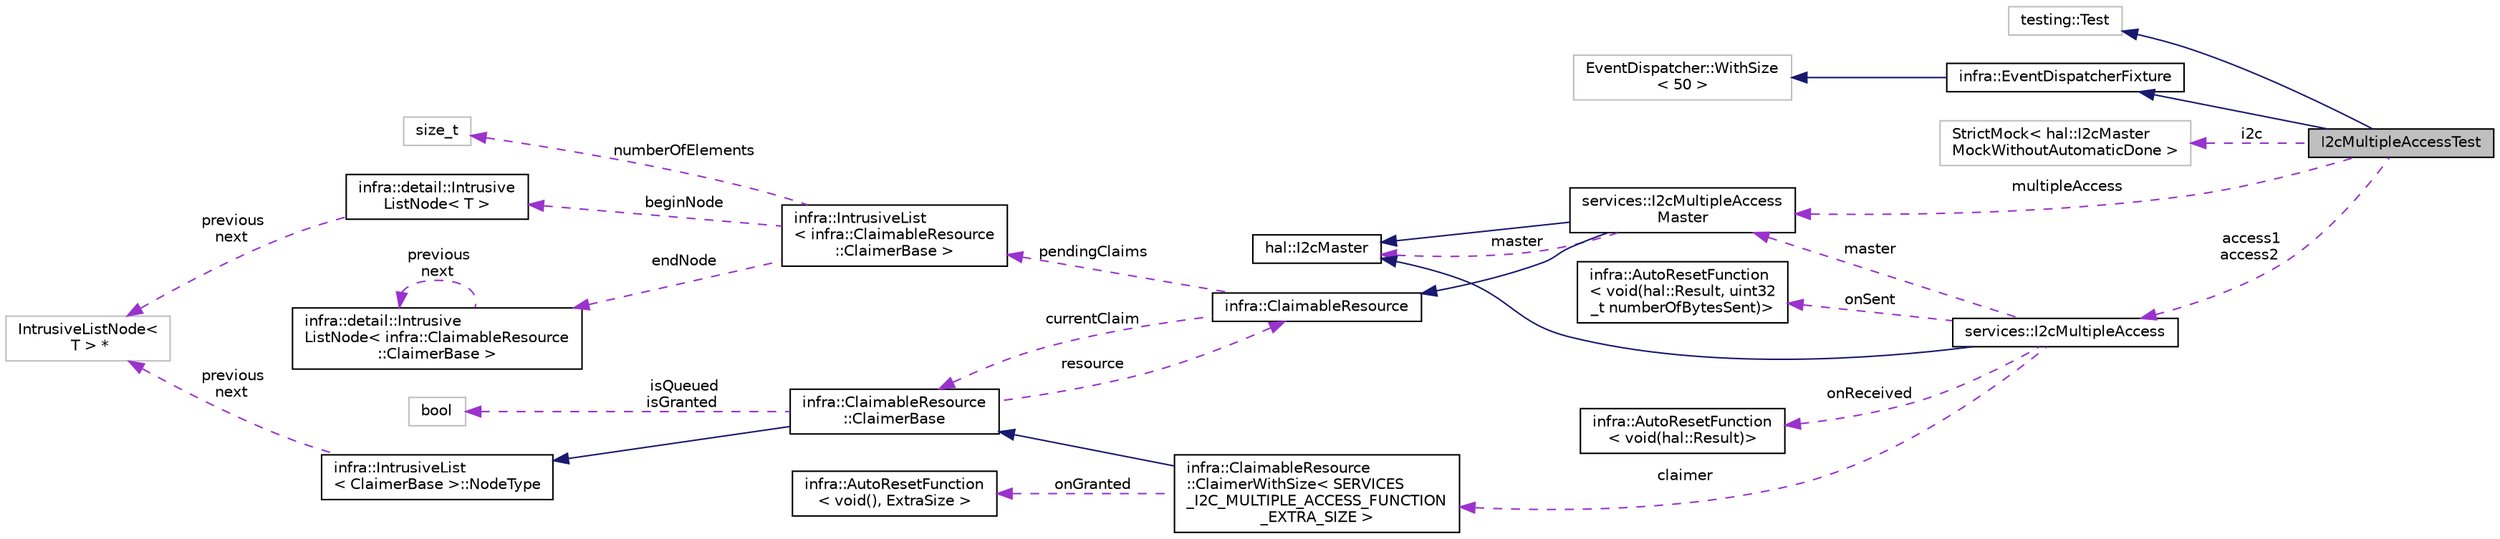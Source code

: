 digraph "I2cMultipleAccessTest"
{
 // INTERACTIVE_SVG=YES
  edge [fontname="Helvetica",fontsize="10",labelfontname="Helvetica",labelfontsize="10"];
  node [fontname="Helvetica",fontsize="10",shape=record];
  rankdir="LR";
  Node4 [label="I2cMultipleAccessTest",height=0.2,width=0.4,color="black", fillcolor="grey75", style="filled", fontcolor="black"];
  Node5 -> Node4 [dir="back",color="midnightblue",fontsize="10",style="solid",fontname="Helvetica"];
  Node5 [label="testing::Test",height=0.2,width=0.4,color="grey75", fillcolor="white", style="filled"];
  Node6 -> Node4 [dir="back",color="midnightblue",fontsize="10",style="solid",fontname="Helvetica"];
  Node6 [label="infra::EventDispatcherFixture",height=0.2,width=0.4,color="black", fillcolor="white", style="filled",URL="$dd/df4/classinfra_1_1_event_dispatcher_fixture.html"];
  Node7 -> Node6 [dir="back",color="midnightblue",fontsize="10",style="solid",fontname="Helvetica"];
  Node7 [label="EventDispatcher::WithSize\l\< 50 \>",height=0.2,width=0.4,color="grey75", fillcolor="white", style="filled"];
  Node8 -> Node4 [dir="back",color="darkorchid3",fontsize="10",style="dashed",label=" i2c" ,fontname="Helvetica"];
  Node8 [label="StrictMock\< hal::I2cMaster\lMockWithoutAutomaticDone \>",height=0.2,width=0.4,color="grey75", fillcolor="white", style="filled"];
  Node9 -> Node4 [dir="back",color="darkorchid3",fontsize="10",style="dashed",label=" multipleAccess" ,fontname="Helvetica"];
  Node9 [label="services::I2cMultipleAccess\lMaster",height=0.2,width=0.4,color="black", fillcolor="white", style="filled",URL="$de/d17/classservices_1_1_i2c_multiple_access_master.html"];
  Node10 -> Node9 [dir="back",color="midnightblue",fontsize="10",style="solid",fontname="Helvetica"];
  Node10 [label="hal::I2cMaster",height=0.2,width=0.4,color="black", fillcolor="white", style="filled",URL="$df/d85/classhal_1_1_i2c_master.html"];
  Node11 -> Node9 [dir="back",color="midnightblue",fontsize="10",style="solid",fontname="Helvetica"];
  Node11 [label="infra::ClaimableResource",height=0.2,width=0.4,color="black", fillcolor="white", style="filled",URL="$d0/d93/classinfra_1_1_claimable_resource.html"];
  Node12 -> Node11 [dir="back",color="darkorchid3",fontsize="10",style="dashed",label=" currentClaim" ,fontname="Helvetica"];
  Node12 [label="infra::ClaimableResource\l::ClaimerBase",height=0.2,width=0.4,color="black", fillcolor="white", style="filled",URL="$da/d20/classinfra_1_1_claimable_resource_1_1_claimer_base.html"];
  Node13 -> Node12 [dir="back",color="midnightblue",fontsize="10",style="solid",fontname="Helvetica"];
  Node13 [label="infra::IntrusiveList\l\< ClaimerBase \>::NodeType",height=0.2,width=0.4,color="black", fillcolor="white", style="filled",URL="$d7/da5/classinfra_1_1detail_1_1_intrusive_list_node.html"];
  Node14 -> Node13 [dir="back",color="darkorchid3",fontsize="10",style="dashed",label=" previous\nnext" ,fontname="Helvetica"];
  Node14 [label="IntrusiveListNode\<\l T \> *",height=0.2,width=0.4,color="grey75", fillcolor="white", style="filled"];
  Node11 -> Node12 [dir="back",color="darkorchid3",fontsize="10",style="dashed",label=" resource" ,fontname="Helvetica"];
  Node15 -> Node12 [dir="back",color="darkorchid3",fontsize="10",style="dashed",label=" isQueued\nisGranted" ,fontname="Helvetica"];
  Node15 [label="bool",height=0.2,width=0.4,color="grey75", fillcolor="white", style="filled"];
  Node16 -> Node11 [dir="back",color="darkorchid3",fontsize="10",style="dashed",label=" pendingClaims" ,fontname="Helvetica"];
  Node16 [label="infra::IntrusiveList\l\< infra::ClaimableResource\l::ClaimerBase \>",height=0.2,width=0.4,color="black", fillcolor="white", style="filled",URL="$df/da4/classinfra_1_1_intrusive_list.html"];
  Node17 -> Node16 [dir="back",color="darkorchid3",fontsize="10",style="dashed",label=" beginNode" ,fontname="Helvetica"];
  Node17 [label="infra::detail::Intrusive\lListNode\< T \>",height=0.2,width=0.4,color="black", fillcolor="white", style="filled",URL="$d7/da5/classinfra_1_1detail_1_1_intrusive_list_node.html"];
  Node14 -> Node17 [dir="back",color="darkorchid3",fontsize="10",style="dashed",label=" previous\nnext" ,fontname="Helvetica"];
  Node18 -> Node16 [dir="back",color="darkorchid3",fontsize="10",style="dashed",label=" endNode" ,fontname="Helvetica"];
  Node18 [label="infra::detail::Intrusive\lListNode\< infra::ClaimableResource\l::ClaimerBase \>",height=0.2,width=0.4,color="black", fillcolor="white", style="filled",URL="$d7/da5/classinfra_1_1detail_1_1_intrusive_list_node.html"];
  Node18 -> Node18 [dir="back",color="darkorchid3",fontsize="10",style="dashed",label=" previous\nnext" ,fontname="Helvetica"];
  Node19 -> Node16 [dir="back",color="darkorchid3",fontsize="10",style="dashed",label=" numberOfElements" ,fontname="Helvetica"];
  Node19 [label="size_t",height=0.2,width=0.4,color="grey75", fillcolor="white", style="filled"];
  Node10 -> Node9 [dir="back",color="darkorchid3",fontsize="10",style="dashed",label=" master" ,fontname="Helvetica"];
  Node20 -> Node4 [dir="back",color="darkorchid3",fontsize="10",style="dashed",label=" access1\naccess2" ,fontname="Helvetica"];
  Node20 [label="services::I2cMultipleAccess",height=0.2,width=0.4,color="black", fillcolor="white", style="filled",URL="$d3/dda/classservices_1_1_i2c_multiple_access.html"];
  Node10 -> Node20 [dir="back",color="midnightblue",fontsize="10",style="solid",fontname="Helvetica"];
  Node21 -> Node20 [dir="back",color="darkorchid3",fontsize="10",style="dashed",label=" onReceived" ,fontname="Helvetica"];
  Node21 [label="infra::AutoResetFunction\l\< void(hal::Result)\>",height=0.2,width=0.4,color="black", fillcolor="white", style="filled",URL="$d5/d33/classinfra_1_1_auto_reset_function.html"];
  Node9 -> Node20 [dir="back",color="darkorchid3",fontsize="10",style="dashed",label=" master" ,fontname="Helvetica"];
  Node22 -> Node20 [dir="back",color="darkorchid3",fontsize="10",style="dashed",label=" claimer" ,fontname="Helvetica"];
  Node22 [label="infra::ClaimableResource\l::ClaimerWithSize\< SERVICES\l_I2C_MULTIPLE_ACCESS_FUNCTION\l_EXTRA_SIZE \>",height=0.2,width=0.4,color="black", fillcolor="white", style="filled",URL="$d7/d6a/classinfra_1_1_claimable_resource_1_1_claimer_with_size.html"];
  Node12 -> Node22 [dir="back",color="midnightblue",fontsize="10",style="solid",fontname="Helvetica"];
  Node23 -> Node22 [dir="back",color="darkorchid3",fontsize="10",style="dashed",label=" onGranted" ,fontname="Helvetica"];
  Node23 [label="infra::AutoResetFunction\l\< void(), ExtraSize \>",height=0.2,width=0.4,color="black", fillcolor="white", style="filled",URL="$d5/d33/classinfra_1_1_auto_reset_function.html"];
  Node24 -> Node20 [dir="back",color="darkorchid3",fontsize="10",style="dashed",label=" onSent" ,fontname="Helvetica"];
  Node24 [label="infra::AutoResetFunction\l\< void(hal::Result, uint32\l_t numberOfBytesSent)\>",height=0.2,width=0.4,color="black", fillcolor="white", style="filled",URL="$d5/d33/classinfra_1_1_auto_reset_function.html"];
}
